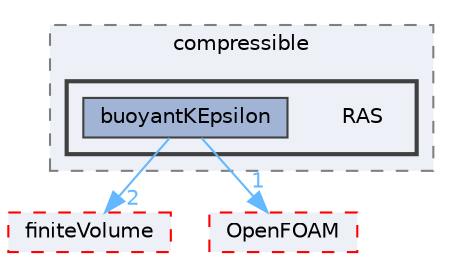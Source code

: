 digraph "src/TurbulenceModels/compressible/RAS"
{
 // LATEX_PDF_SIZE
  bgcolor="transparent";
  edge [fontname=Helvetica,fontsize=10,labelfontname=Helvetica,labelfontsize=10];
  node [fontname=Helvetica,fontsize=10,shape=box,height=0.2,width=0.4];
  compound=true
  subgraph clusterdir_7904bc8e3270082a35070ba525b2d08a {
    graph [ bgcolor="#edf0f7", pencolor="grey50", label="compressible", fontname=Helvetica,fontsize=10 style="filled,dashed", URL="dir_7904bc8e3270082a35070ba525b2d08a.html",tooltip=""]
  subgraph clusterdir_dd9eb626e90b169804eeadb587274e8e {
    graph [ bgcolor="#edf0f7", pencolor="grey25", label="", fontname=Helvetica,fontsize=10 style="filled,bold", URL="dir_dd9eb626e90b169804eeadb587274e8e.html",tooltip=""]
    dir_dd9eb626e90b169804eeadb587274e8e [shape=plaintext, label="RAS"];
  dir_8ae53f3ede4981c9e508a736e6423a4d [label="buoyantKEpsilon", fillcolor="#a2b4d6", color="grey25", style="filled", URL="dir_8ae53f3ede4981c9e508a736e6423a4d.html",tooltip=""];
  }
  }
  dir_9bd15774b555cf7259a6fa18f99fe99b [label="finiteVolume", fillcolor="#edf0f7", color="red", style="filled,dashed", URL="dir_9bd15774b555cf7259a6fa18f99fe99b.html",tooltip=""];
  dir_c5473ff19b20e6ec4dfe5c310b3778a8 [label="OpenFOAM", fillcolor="#edf0f7", color="red", style="filled,dashed", URL="dir_c5473ff19b20e6ec4dfe5c310b3778a8.html",tooltip=""];
  dir_8ae53f3ede4981c9e508a736e6423a4d->dir_9bd15774b555cf7259a6fa18f99fe99b [headlabel="2", labeldistance=1.5 headhref="dir_000361_001387.html" href="dir_000361_001387.html" color="steelblue1" fontcolor="steelblue1"];
  dir_8ae53f3ede4981c9e508a736e6423a4d->dir_c5473ff19b20e6ec4dfe5c310b3778a8 [headlabel="1", labeldistance=1.5 headhref="dir_000361_002695.html" href="dir_000361_002695.html" color="steelblue1" fontcolor="steelblue1"];
}
